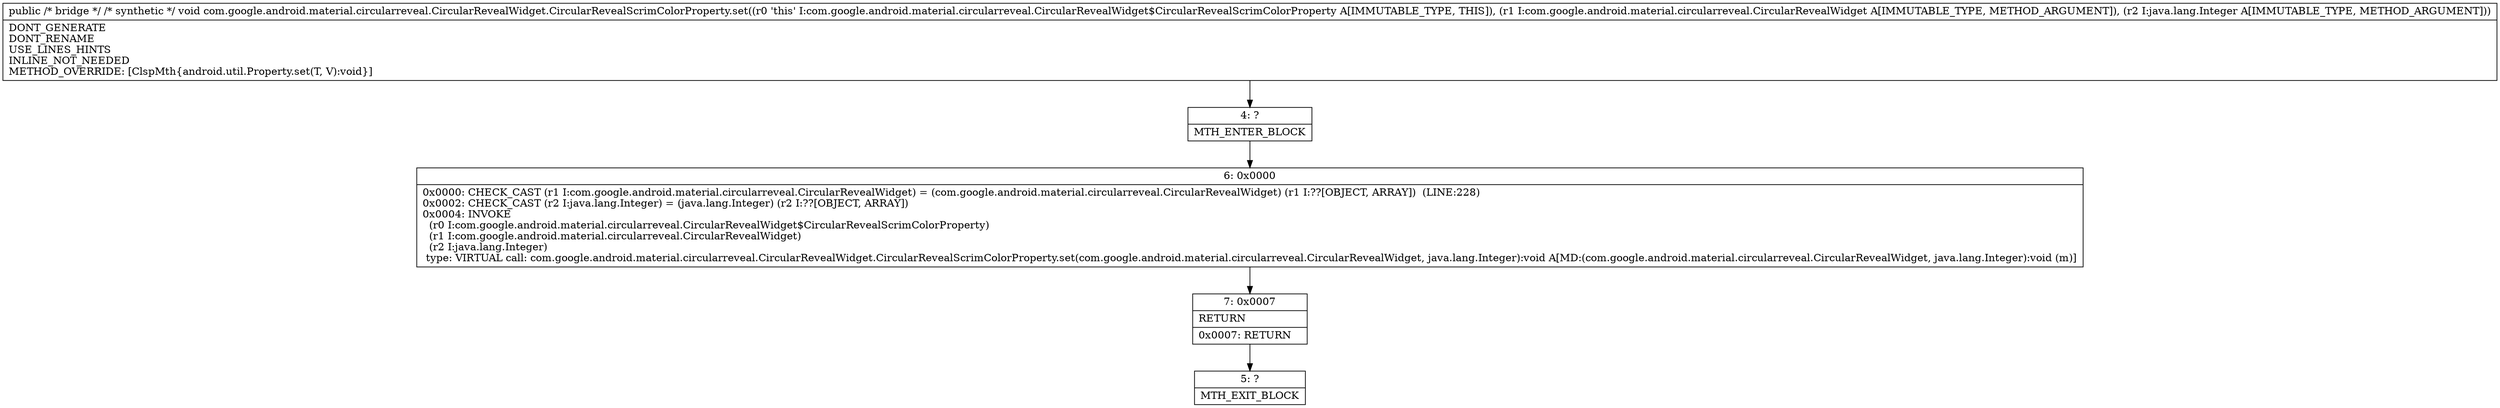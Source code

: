 digraph "CFG forcom.google.android.material.circularreveal.CircularRevealWidget.CircularRevealScrimColorProperty.set(Ljava\/lang\/Object;Ljava\/lang\/Object;)V" {
Node_4 [shape=record,label="{4\:\ ?|MTH_ENTER_BLOCK\l}"];
Node_6 [shape=record,label="{6\:\ 0x0000|0x0000: CHECK_CAST (r1 I:com.google.android.material.circularreveal.CircularRevealWidget) = (com.google.android.material.circularreveal.CircularRevealWidget) (r1 I:??[OBJECT, ARRAY])  (LINE:228)\l0x0002: CHECK_CAST (r2 I:java.lang.Integer) = (java.lang.Integer) (r2 I:??[OBJECT, ARRAY]) \l0x0004: INVOKE  \l  (r0 I:com.google.android.material.circularreveal.CircularRevealWidget$CircularRevealScrimColorProperty)\l  (r1 I:com.google.android.material.circularreveal.CircularRevealWidget)\l  (r2 I:java.lang.Integer)\l type: VIRTUAL call: com.google.android.material.circularreveal.CircularRevealWidget.CircularRevealScrimColorProperty.set(com.google.android.material.circularreveal.CircularRevealWidget, java.lang.Integer):void A[MD:(com.google.android.material.circularreveal.CircularRevealWidget, java.lang.Integer):void (m)]\l}"];
Node_7 [shape=record,label="{7\:\ 0x0007|RETURN\l|0x0007: RETURN   \l}"];
Node_5 [shape=record,label="{5\:\ ?|MTH_EXIT_BLOCK\l}"];
MethodNode[shape=record,label="{public \/* bridge *\/ \/* synthetic *\/ void com.google.android.material.circularreveal.CircularRevealWidget.CircularRevealScrimColorProperty.set((r0 'this' I:com.google.android.material.circularreveal.CircularRevealWidget$CircularRevealScrimColorProperty A[IMMUTABLE_TYPE, THIS]), (r1 I:com.google.android.material.circularreveal.CircularRevealWidget A[IMMUTABLE_TYPE, METHOD_ARGUMENT]), (r2 I:java.lang.Integer A[IMMUTABLE_TYPE, METHOD_ARGUMENT]))  | DONT_GENERATE\lDONT_RENAME\lUSE_LINES_HINTS\lINLINE_NOT_NEEDED\lMETHOD_OVERRIDE: [ClspMth\{android.util.Property.set(T, V):void\}]\l}"];
MethodNode -> Node_4;Node_4 -> Node_6;
Node_6 -> Node_7;
Node_7 -> Node_5;
}

